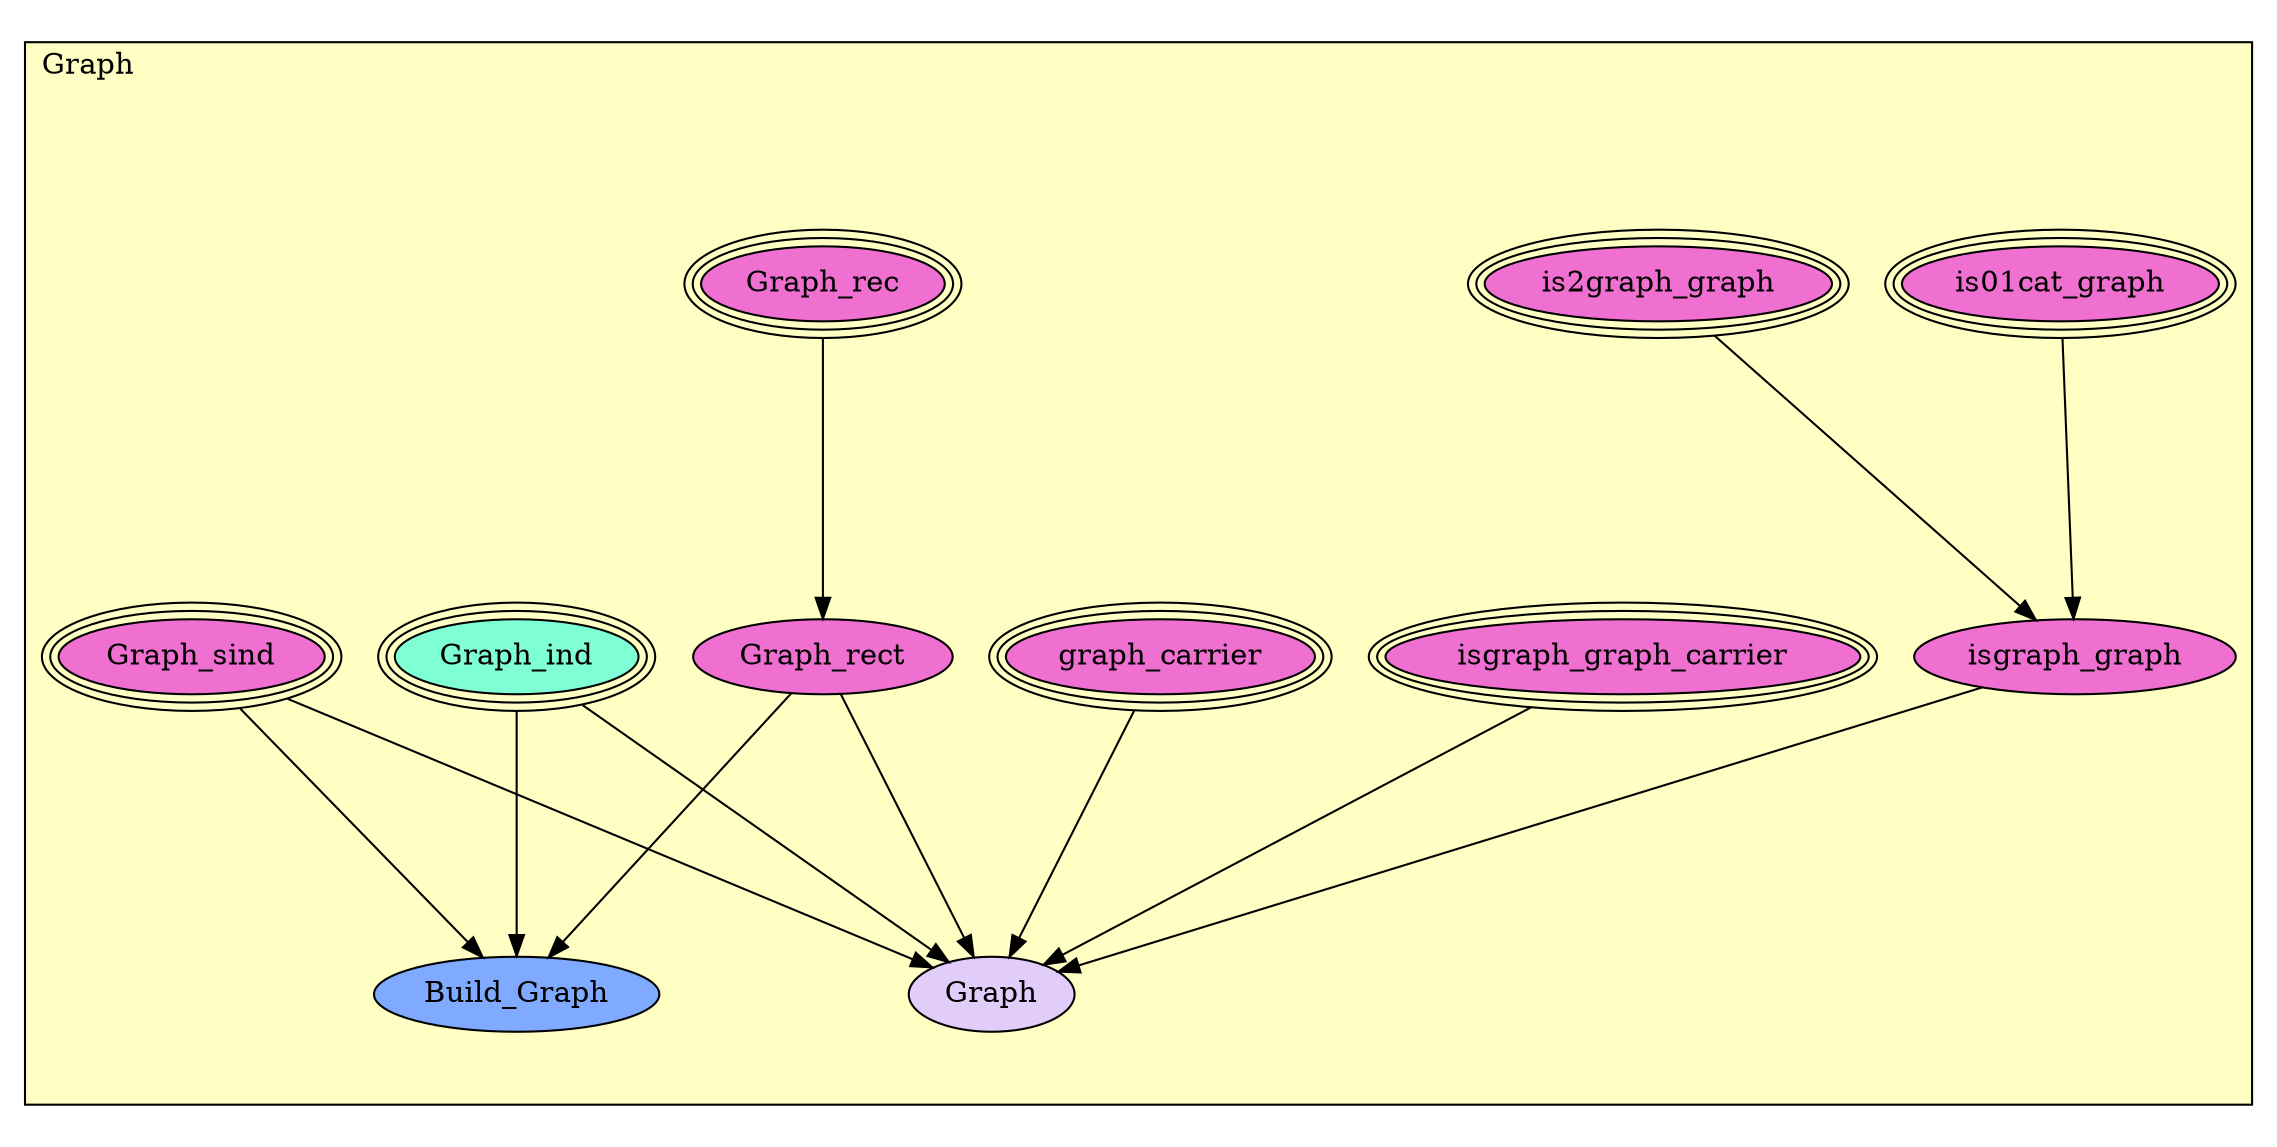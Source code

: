 digraph HoTT_WildCat_Graph {
  graph [ratio=0.5]
  node [style=filled]
Graph_is01cat_graph [label="is01cat_graph", URL=<Graph.html#is01cat_graph>, peripheries=3, fillcolor="#F070D1"] ;
Graph_is2graph_graph [label="is2graph_graph", URL=<Graph.html#is2graph_graph>, peripheries=3, fillcolor="#F070D1"] ;
Graph_isgraph_graph [label="isgraph_graph", URL=<Graph.html#isgraph_graph>, fillcolor="#F070D1"] ;
Graph_isgraph_graph_carrier [label="isgraph_graph_carrier", URL=<Graph.html#isgraph_graph_carrier>, peripheries=3, fillcolor="#F070D1"] ;
Graph_graph_carrier [label="graph_carrier", URL=<Graph.html#graph_carrier>, peripheries=3, fillcolor="#F070D1"] ;
Graph_Graph_sind [label="Graph_sind", URL=<Graph.html#Graph_sind>, peripheries=3, fillcolor="#F070D1"] ;
Graph_Graph_rec [label="Graph_rec", URL=<Graph.html#Graph_rec>, peripheries=3, fillcolor="#F070D1"] ;
Graph_Graph_ind [label="Graph_ind", URL=<Graph.html#Graph_ind>, peripheries=3, fillcolor="#7FFFD4"] ;
Graph_Graph_rect [label="Graph_rect", URL=<Graph.html#Graph_rect>, fillcolor="#F070D1"] ;
Graph_Build_Graph [label="Build_Graph", URL=<Graph.html#Build_Graph>, fillcolor="#7FAAFF"] ;
Graph_Graph [label="Graph", URL=<Graph.html#Graph>, fillcolor="#E2CDFA"] ;
  Graph_is01cat_graph -> Graph_isgraph_graph [] ;
  Graph_is2graph_graph -> Graph_isgraph_graph [] ;
  Graph_isgraph_graph -> Graph_Graph [] ;
  Graph_isgraph_graph_carrier -> Graph_Graph [] ;
  Graph_graph_carrier -> Graph_Graph [] ;
  Graph_Graph_sind -> Graph_Build_Graph [] ;
  Graph_Graph_sind -> Graph_Graph [] ;
  Graph_Graph_rec -> Graph_Graph_rect [] ;
  Graph_Graph_ind -> Graph_Build_Graph [] ;
  Graph_Graph_ind -> Graph_Graph [] ;
  Graph_Graph_rect -> Graph_Build_Graph [] ;
  Graph_Graph_rect -> Graph_Graph [] ;
subgraph cluster_Graph { label="Graph"; fillcolor="#FFFFC3"; labeljust=l; style=filled 
Graph_Graph; Graph_Build_Graph; Graph_Graph_rect; Graph_Graph_ind; Graph_Graph_rec; Graph_Graph_sind; Graph_graph_carrier; Graph_isgraph_graph_carrier; Graph_isgraph_graph; Graph_is2graph_graph; Graph_is01cat_graph; };
} /* END */
